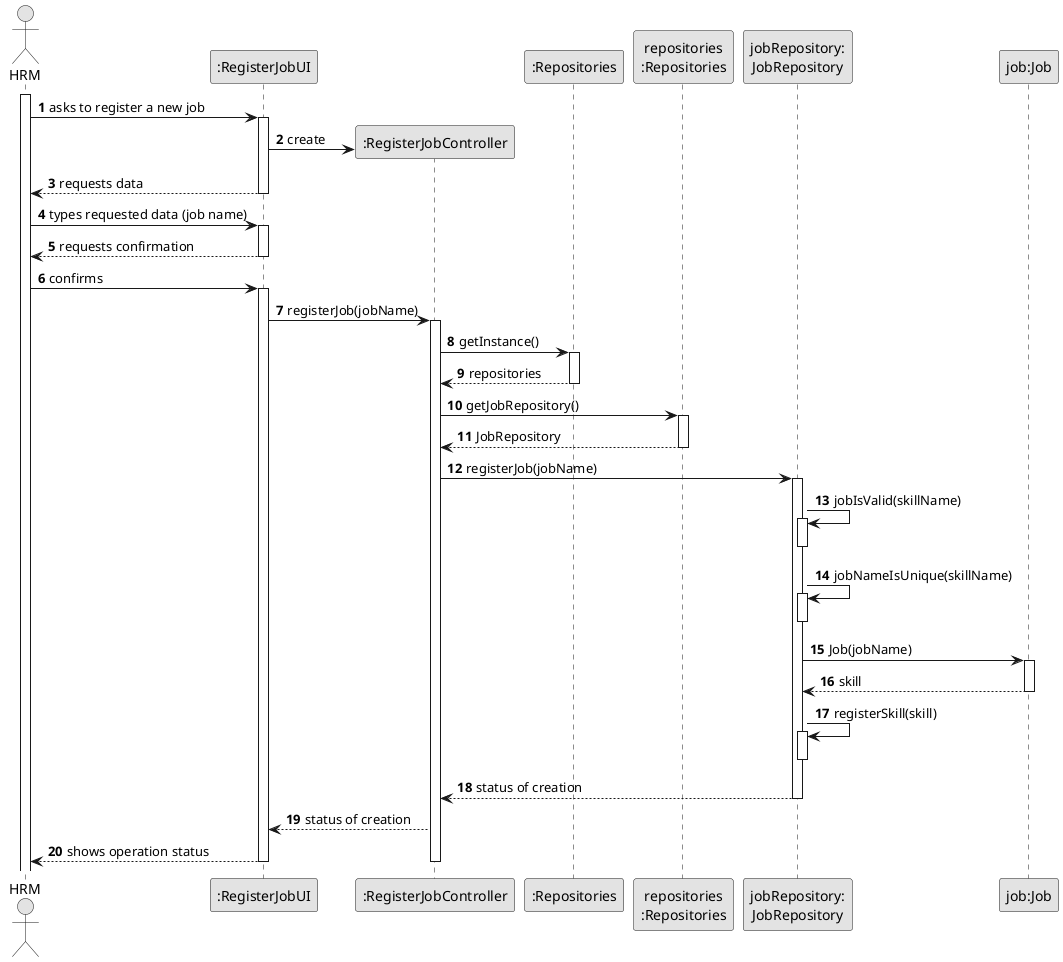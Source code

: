 @startuml
skinparam monochrome true
skinparam packageStyle rectangle
skinparam shadowing false

autonumber

'hide footbox
actor " HRM" as ADM
participant ":RegisterJobUI" as UI
participant ":RegisterJobController" as CTRL
participant ":Repositories" as RepositorySingleton
participant "repositories\n:Repositories" as PLAT
participant "jobRepository:\nJobRepository" as JobRepository
participant "job:Job" as job

activate ADM


        ADM -> UI : asks to register a new job


        activate UI
            UI -> CTRL**:create
'            UI --> ADM : requests data (reference, description,  informal \n description, technical description, duration, cost)
            'create CTRL


            UI --> ADM : requests data
        deactivate UI

    ADM -> UI : types requested data (job name)
    activate UI

        UI --> ADM : requests confirmation
    deactivate UI

    ADM -> UI : confirms
    activate UI

        UI -> CTRL : registerJob(jobName)
        activate CTRL


                CTRL -> RepositorySingleton : getInstance()
                activate RepositorySingleton

                    RepositorySingleton --> CTRL: repositories
                deactivate RepositorySingleton

                CTRL -> PLAT : getJobRepository()
                activate PLAT

                    PLAT --> CTRL : JobRepository
                deactivate PLAT

                CTRL -> JobRepository : registerJob(jobName)
                activate JobRepository

                        JobRepository -> JobRepository : jobIsValid(skillName)
                                activate JobRepository
                                deactivate JobRepository
                                JobRepository -> JobRepository : jobNameIsUnique(skillName)
                                activate JobRepository
                                deactivate JobRepository

                        "JobRepository" -> job : Job(jobName)
                        activate job
                        "JobRepository" <-- job : skill
                        deactivate job
                        JobRepository -> JobRepository : registerSkill(skill)
                        activate JobRepository
                        deactivate JobRepository


                    JobRepository --> CTRL : status of creation
                deactivate JobRepository
                    CTRL --> UI : status of creation
                    UI --> ADM : shows operation status
                    deactivate UI
            deactivate CTRL



@enduml